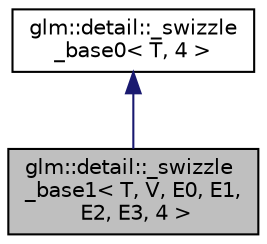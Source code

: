 digraph "glm::detail::_swizzle_base1&lt; T, V, E0, E1, E2, E3, 4 &gt;"
{
  edge [fontname="Helvetica",fontsize="10",labelfontname="Helvetica",labelfontsize="10"];
  node [fontname="Helvetica",fontsize="10",shape=record];
  Node1 [label="glm::detail::_swizzle\l_base1\< T, V, E0, E1,\l E2, E3, 4 \>",height=0.2,width=0.4,color="black", fillcolor="grey75", style="filled", fontcolor="black"];
  Node2 -> Node1 [dir="back",color="midnightblue",fontsize="10",style="solid",fontname="Helvetica"];
  Node2 [label="glm::detail::_swizzle\l_base0\< T, 4 \>",height=0.2,width=0.4,color="black", fillcolor="white", style="filled",URL="$structglm_1_1detail_1_1__swizzle__base0.html"];
}
